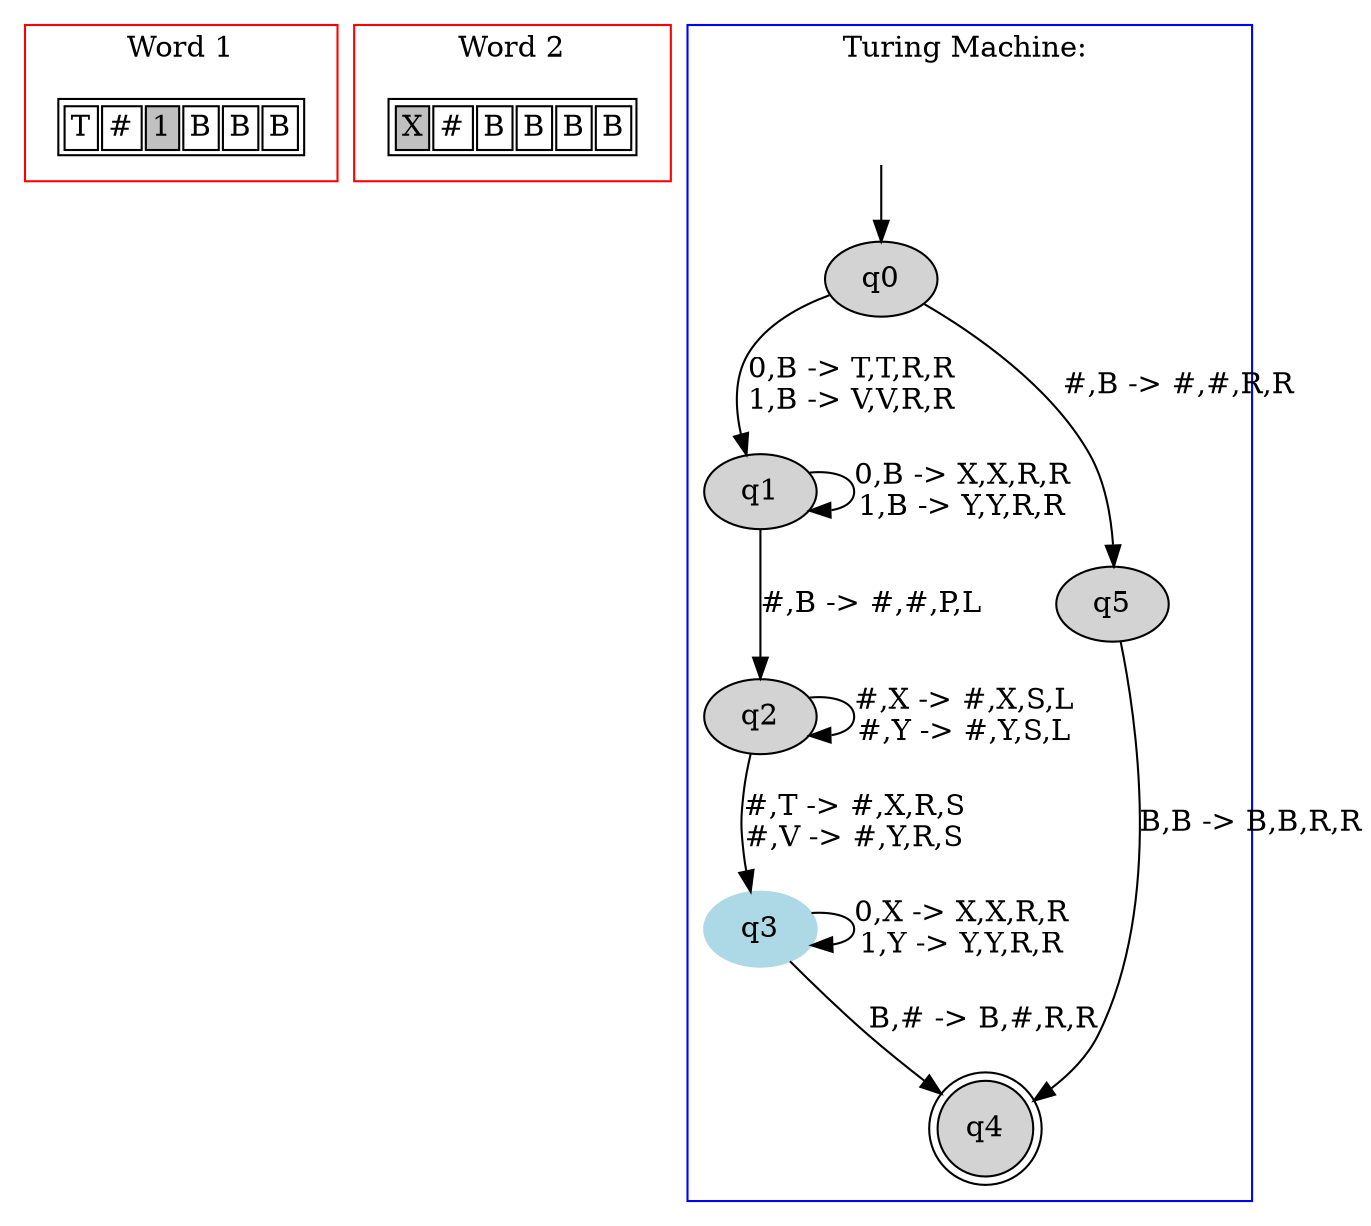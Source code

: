 digraph G {
	subgraph cluster_0 {
		node [shape=plaintext];

struct1 [label=<<TABLE>
<TR>
<TD><FONT>T</FONT></TD>
<TD><FONT>#</FONT></TD>
<TD BGCOLOR="gray"><FONT>1</FONT></TD>
<TD><FONT>B</FONT></TD>
<TD><FONT>B</FONT></TD>
<TD><FONT>B</FONT></TD>
</TR>
</TABLE>>];
label = "Word 1";
color=red;
}
	subgraph cluster_2 {
		node [shape=plaintext];

struct2 [label=<<TABLE>
<TR>
<TD BGCOLOR="gray"><FONT>X</FONT></TD>
<TD><FONT>#</FONT></TD>
<TD><FONT>B</FONT></TD>
<TD><FONT>B</FONT></TD>
<TD><FONT>B</FONT></TD>
<TD><FONT>B</FONT></TD>
</TR>
</TABLE>>];
label = "Word 2";
color=red;
}
	subgraph cluster_1 {
		node [style=filled];
		label = "Turing Machine: "
		color=blue;

		q0;
		q1;
		q2;
		q3 [color="lightblue"];
		q4 [shape="doublecircle"];
		q5;
		q0->q1[label="0,B -> T,T,R,R
1,B -> V,V,R,R"];
		q0->q5[label="#,B -> #,#,R,R"];
		q1->q1[label="0,B -> X,X,R,R
1,B -> Y,Y,R,R"];
		q1->q2[label="#,B -> #,#,P,L"];
		q2->q2[label="#,X -> #,X,S,L
#,Y -> #,Y,S,L"];
		q2->q3[label="#,T -> #,X,R,S
#,V -> #,Y,R,S"];
		q3->q3[label="0,X -> X,X,R,R
1,Y -> Y,Y,R,R"];
		q3->q4[label="B,# -> B,#,R,R"];
		q5->q4[label="B,B -> B,B,R,R"];
x [color=white, label=""];		x->q0	}

}